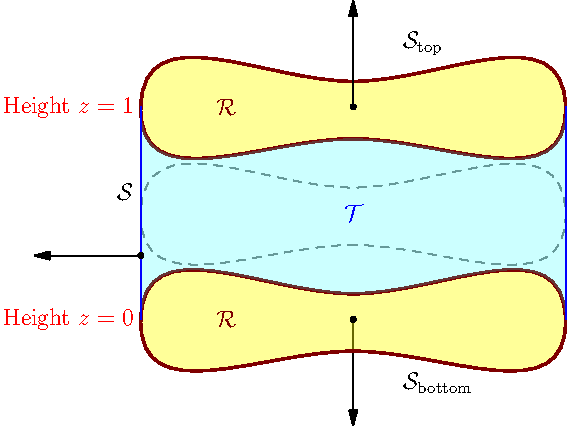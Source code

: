 size(10cm);
usepackage("amsmath");

path C = (-1,0)..(0,-0.15)..(1,0)..(0,0.12)..cycle;

draw((0,0)--(0,-0.5), EndArrow);

draw(shift(0,0.5)*C, grey + dashed);
filldraw(C, opacity(0.4)+yellow, brown+1.3);
filldraw(shift(0,1)*C, opacity(0.4)+yellow, brown+1.3);
fill(subpath(C, 4, 2)--subpath(shift(0,1)*C, 2, 0)--cycle, opacity(0.2)+cyan);
draw((-1,0)--(-1,1), blue);
draw((1,0)--(1,1), blue);

draw((0,1)--(0,1.5), EndArrow);
draw((-1,0.3)--(-1.5,0.3), EndArrow);
dot((-1,0.3));
dot((0,0));
dot((0,1));

label("$\mathcal{R}$", (-0.6,0), brown);
label("$\mathcal{R}$", (-0.6,1), brown);
// label("$\mathcal{C}$", (0.6,0.2), dir(90), brown);
// label("$\mathcal{C}$", (0.6,1.2), dir(90), brown);

label("Height $z=0$", (-1,0), dir(180), red);
label("Height $z=1$", (-1,1), dir(180), red);

label("$\mathcal{T}$", (0,0.5), blue);
label("$\mathcal{S}_{\text{bottom}}$", (0.2,-0.3), dir(0));
label("$\mathcal{S}_{\text{top}}$", (0.2,1.3), dir(0));
label("$\mathcal{S}$", (-1,0.6), dir(180));
